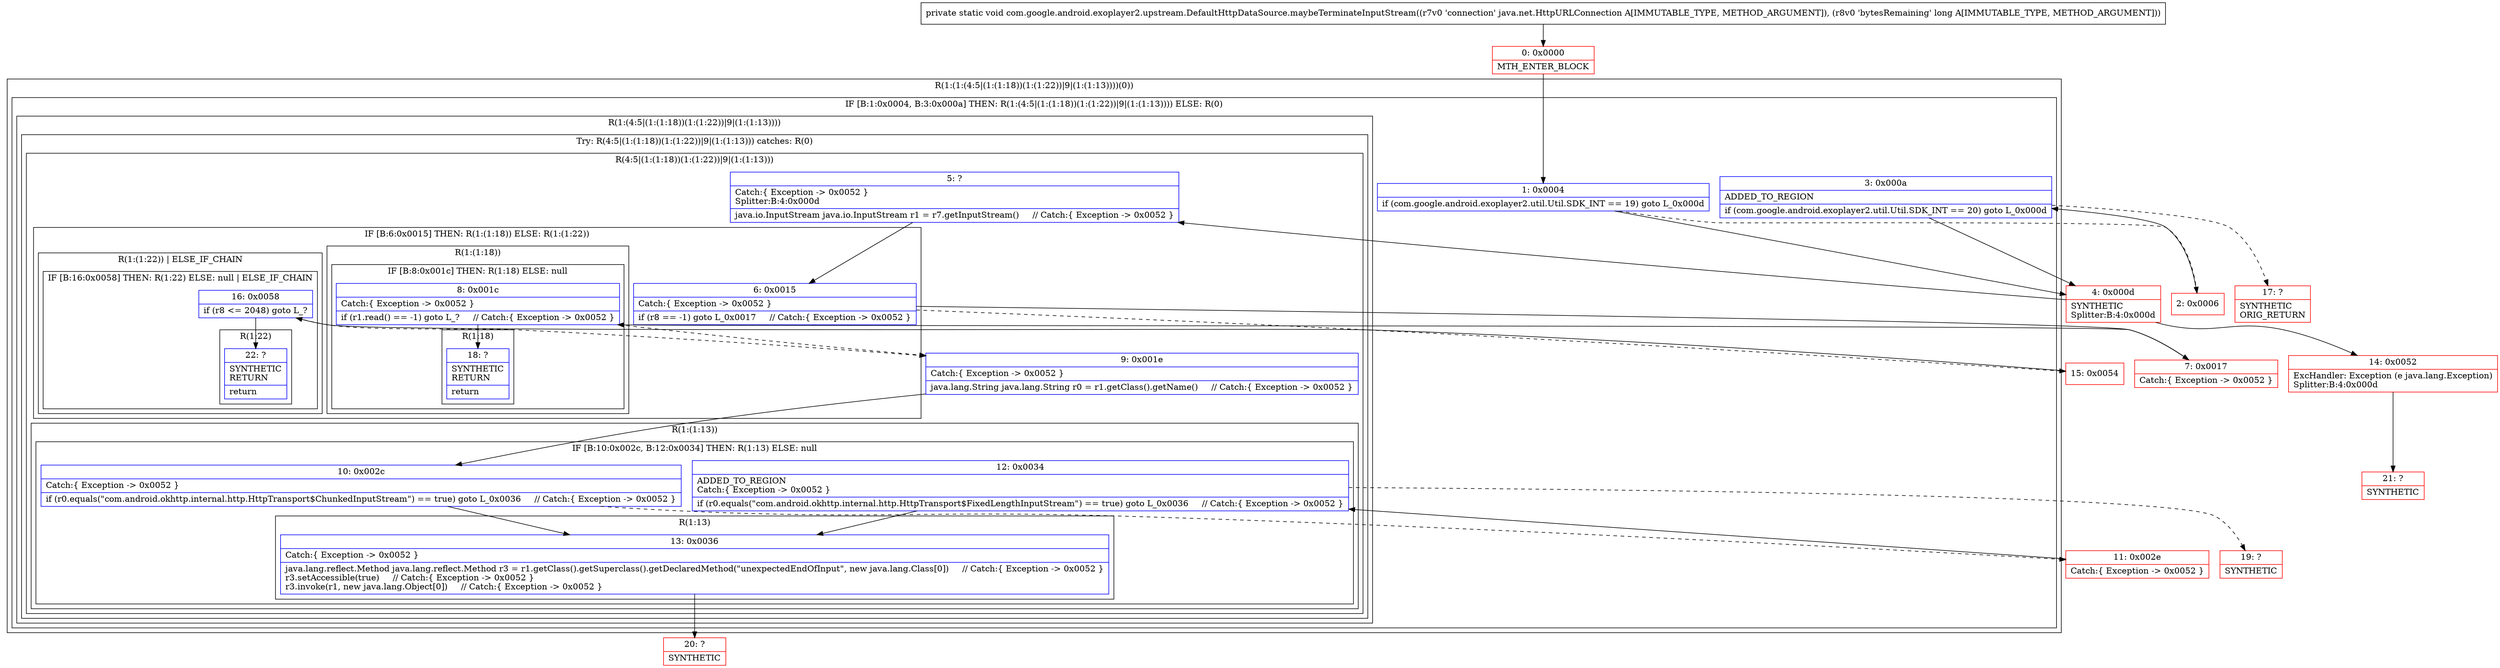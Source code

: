 digraph "CFG forcom.google.android.exoplayer2.upstream.DefaultHttpDataSource.maybeTerminateInputStream(Ljava\/net\/HttpURLConnection;J)V" {
subgraph cluster_Region_811717138 {
label = "R(1:(1:(4:5|(1:(1:18))(1:(1:22))|9|(1:(1:13))))(0))";
node [shape=record,color=blue];
subgraph cluster_IfRegion_129842457 {
label = "IF [B:1:0x0004, B:3:0x000a] THEN: R(1:(4:5|(1:(1:18))(1:(1:22))|9|(1:(1:13)))) ELSE: R(0)";
node [shape=record,color=blue];
Node_1 [shape=record,label="{1\:\ 0x0004|if (com.google.android.exoplayer2.util.Util.SDK_INT == 19) goto L_0x000d\l}"];
Node_3 [shape=record,label="{3\:\ 0x000a|ADDED_TO_REGION\l|if (com.google.android.exoplayer2.util.Util.SDK_INT == 20) goto L_0x000d\l}"];
subgraph cluster_Region_88354187 {
label = "R(1:(4:5|(1:(1:18))(1:(1:22))|9|(1:(1:13))))";
node [shape=record,color=blue];
subgraph cluster_TryCatchRegion_400032700 {
label = "Try: R(4:5|(1:(1:18))(1:(1:22))|9|(1:(1:13))) catches: R(0)";
node [shape=record,color=blue];
subgraph cluster_Region_1528851991 {
label = "R(4:5|(1:(1:18))(1:(1:22))|9|(1:(1:13)))";
node [shape=record,color=blue];
Node_5 [shape=record,label="{5\:\ ?|Catch:\{ Exception \-\> 0x0052 \}\lSplitter:B:4:0x000d\l|java.io.InputStream java.io.InputStream r1 = r7.getInputStream()     \/\/ Catch:\{ Exception \-\> 0x0052 \}\l}"];
subgraph cluster_IfRegion_697803287 {
label = "IF [B:6:0x0015] THEN: R(1:(1:18)) ELSE: R(1:(1:22))";
node [shape=record,color=blue];
Node_6 [shape=record,label="{6\:\ 0x0015|Catch:\{ Exception \-\> 0x0052 \}\l|if (r8 == \-1) goto L_0x0017     \/\/ Catch:\{ Exception \-\> 0x0052 \}\l}"];
subgraph cluster_Region_1202456521 {
label = "R(1:(1:18))";
node [shape=record,color=blue];
subgraph cluster_IfRegion_772063480 {
label = "IF [B:8:0x001c] THEN: R(1:18) ELSE: null";
node [shape=record,color=blue];
Node_8 [shape=record,label="{8\:\ 0x001c|Catch:\{ Exception \-\> 0x0052 \}\l|if (r1.read() == \-1) goto L_?     \/\/ Catch:\{ Exception \-\> 0x0052 \}\l}"];
subgraph cluster_Region_1671451330 {
label = "R(1:18)";
node [shape=record,color=blue];
Node_18 [shape=record,label="{18\:\ ?|SYNTHETIC\lRETURN\l|return\l}"];
}
}
}
subgraph cluster_Region_875722985 {
label = "R(1:(1:22)) | ELSE_IF_CHAIN\l";
node [shape=record,color=blue];
subgraph cluster_IfRegion_539091810 {
label = "IF [B:16:0x0058] THEN: R(1:22) ELSE: null | ELSE_IF_CHAIN\l";
node [shape=record,color=blue];
Node_16 [shape=record,label="{16\:\ 0x0058|if (r8 \<= 2048) goto L_?\l}"];
subgraph cluster_Region_127150816 {
label = "R(1:22)";
node [shape=record,color=blue];
Node_22 [shape=record,label="{22\:\ ?|SYNTHETIC\lRETURN\l|return\l}"];
}
}
}
}
Node_9 [shape=record,label="{9\:\ 0x001e|Catch:\{ Exception \-\> 0x0052 \}\l|java.lang.String java.lang.String r0 = r1.getClass().getName()     \/\/ Catch:\{ Exception \-\> 0x0052 \}\l}"];
subgraph cluster_Region_1724075666 {
label = "R(1:(1:13))";
node [shape=record,color=blue];
subgraph cluster_IfRegion_1349835929 {
label = "IF [B:10:0x002c, B:12:0x0034] THEN: R(1:13) ELSE: null";
node [shape=record,color=blue];
Node_10 [shape=record,label="{10\:\ 0x002c|Catch:\{ Exception \-\> 0x0052 \}\l|if (r0.equals(\"com.android.okhttp.internal.http.HttpTransport$ChunkedInputStream\") == true) goto L_0x0036     \/\/ Catch:\{ Exception \-\> 0x0052 \}\l}"];
Node_12 [shape=record,label="{12\:\ 0x0034|ADDED_TO_REGION\lCatch:\{ Exception \-\> 0x0052 \}\l|if (r0.equals(\"com.android.okhttp.internal.http.HttpTransport$FixedLengthInputStream\") == true) goto L_0x0036     \/\/ Catch:\{ Exception \-\> 0x0052 \}\l}"];
subgraph cluster_Region_580964926 {
label = "R(1:13)";
node [shape=record,color=blue];
Node_13 [shape=record,label="{13\:\ 0x0036|Catch:\{ Exception \-\> 0x0052 \}\l|java.lang.reflect.Method java.lang.reflect.Method r3 = r1.getClass().getSuperclass().getDeclaredMethod(\"unexpectedEndOfInput\", new java.lang.Class[0])     \/\/ Catch:\{ Exception \-\> 0x0052 \}\lr3.setAccessible(true)     \/\/ Catch:\{ Exception \-\> 0x0052 \}\lr3.invoke(r1, new java.lang.Object[0])     \/\/ Catch:\{ Exception \-\> 0x0052 \}\l}"];
}
}
}
}
subgraph cluster_Region_1100060563 {
label = "R(0) | ExcHandler: Exception (e java.lang.Exception)\l";
node [shape=record,color=blue];
}
}
}
subgraph cluster_Region_1845777968 {
label = "R(0)";
node [shape=record,color=blue];
}
}
}
subgraph cluster_Region_1100060563 {
label = "R(0) | ExcHandler: Exception (e java.lang.Exception)\l";
node [shape=record,color=blue];
}
Node_0 [shape=record,color=red,label="{0\:\ 0x0000|MTH_ENTER_BLOCK\l}"];
Node_2 [shape=record,color=red,label="{2\:\ 0x0006}"];
Node_4 [shape=record,color=red,label="{4\:\ 0x000d|SYNTHETIC\lSplitter:B:4:0x000d\l}"];
Node_7 [shape=record,color=red,label="{7\:\ 0x0017|Catch:\{ Exception \-\> 0x0052 \}\l}"];
Node_11 [shape=record,color=red,label="{11\:\ 0x002e|Catch:\{ Exception \-\> 0x0052 \}\l}"];
Node_14 [shape=record,color=red,label="{14\:\ 0x0052|ExcHandler: Exception (e java.lang.Exception)\lSplitter:B:4:0x000d\l}"];
Node_15 [shape=record,color=red,label="{15\:\ 0x0054}"];
Node_17 [shape=record,color=red,label="{17\:\ ?|SYNTHETIC\lORIG_RETURN\l}"];
Node_19 [shape=record,color=red,label="{19\:\ ?|SYNTHETIC\l}"];
Node_20 [shape=record,color=red,label="{20\:\ ?|SYNTHETIC\l}"];
Node_21 [shape=record,color=red,label="{21\:\ ?|SYNTHETIC\l}"];
MethodNode[shape=record,label="{private static void com.google.android.exoplayer2.upstream.DefaultHttpDataSource.maybeTerminateInputStream((r7v0 'connection' java.net.HttpURLConnection A[IMMUTABLE_TYPE, METHOD_ARGUMENT]), (r8v0 'bytesRemaining' long A[IMMUTABLE_TYPE, METHOD_ARGUMENT])) }"];
MethodNode -> Node_0;
Node_1 -> Node_2[style=dashed];
Node_1 -> Node_4;
Node_3 -> Node_4;
Node_3 -> Node_17[style=dashed];
Node_5 -> Node_6;
Node_6 -> Node_7;
Node_6 -> Node_15[style=dashed];
Node_8 -> Node_9[style=dashed];
Node_8 -> Node_18;
Node_16 -> Node_9[style=dashed];
Node_16 -> Node_22;
Node_9 -> Node_10;
Node_10 -> Node_11[style=dashed];
Node_10 -> Node_13;
Node_12 -> Node_13;
Node_12 -> Node_19[style=dashed];
Node_13 -> Node_20;
Node_0 -> Node_1;
Node_2 -> Node_3;
Node_4 -> Node_5;
Node_4 -> Node_14;
Node_7 -> Node_8;
Node_11 -> Node_12;
Node_14 -> Node_21;
Node_15 -> Node_16;
}

